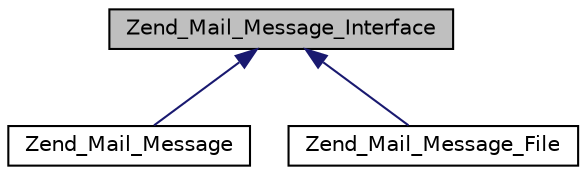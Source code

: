 digraph G
{
  edge [fontname="Helvetica",fontsize="10",labelfontname="Helvetica",labelfontsize="10"];
  node [fontname="Helvetica",fontsize="10",shape=record];
  Node1 [label="Zend_Mail_Message_Interface",height=0.2,width=0.4,color="black", fillcolor="grey75", style="filled" fontcolor="black"];
  Node1 -> Node2 [dir="back",color="midnightblue",fontsize="10",style="solid",fontname="Helvetica"];
  Node2 [label="Zend_Mail_Message",height=0.2,width=0.4,color="black", fillcolor="white", style="filled",URL="$class_zend___mail___message.html"];
  Node1 -> Node3 [dir="back",color="midnightblue",fontsize="10",style="solid",fontname="Helvetica"];
  Node3 [label="Zend_Mail_Message_File",height=0.2,width=0.4,color="black", fillcolor="white", style="filled",URL="$class_zend___mail___message___file.html"];
}
